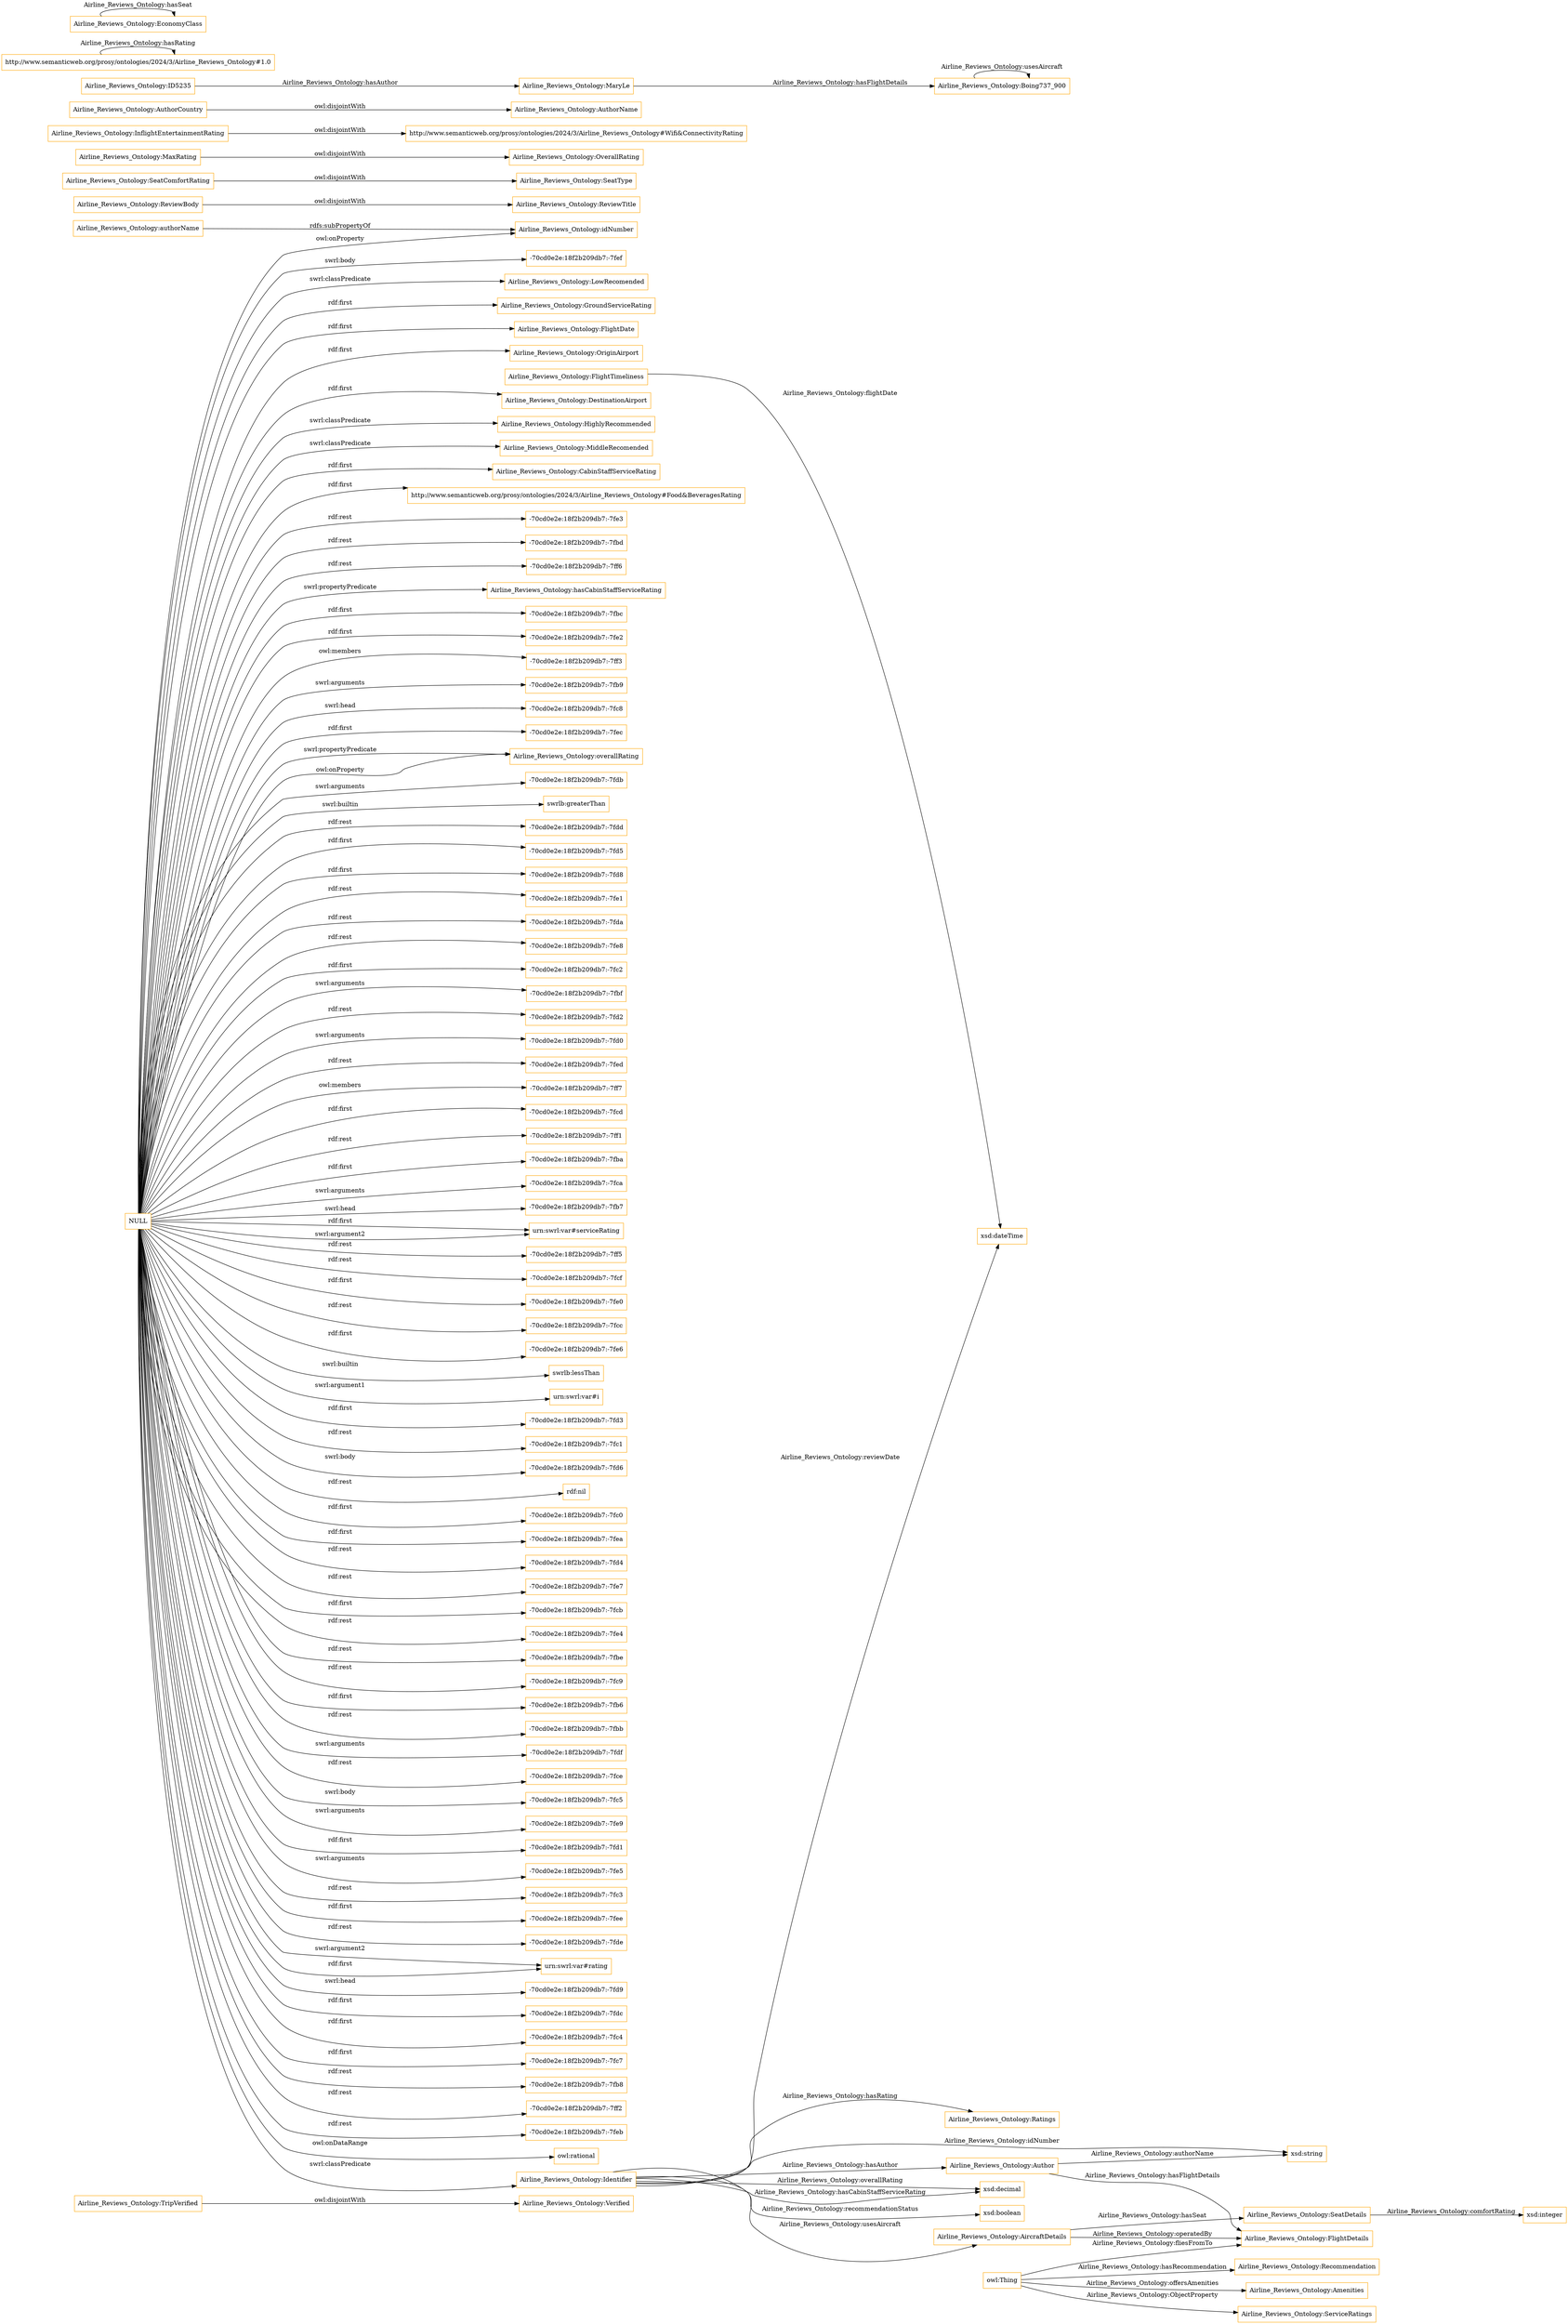 digraph ar2dtool_diagram { 
rankdir=LR;
size="1501"
node [shape = rectangle, color="orange"]; "Airline_Reviews_Ontology:Verified" "Airline_Reviews_Ontology:LowRecomended" "Airline_Reviews_Ontology:ReviewBody" "Airline_Reviews_Ontology:GroundServiceRating" "Airline_Reviews_Ontology:FlightDate" "Airline_Reviews_Ontology:FlightDetails" "Airline_Reviews_Ontology:ServiceRatings" "Airline_Reviews_Ontology:SeatDetails" "Airline_Reviews_Ontology:OriginAirport" "Airline_Reviews_Ontology:SeatComfortRating" "Airline_Reviews_Ontology:OverallRating" "Airline_Reviews_Ontology:SeatType" "Airline_Reviews_Ontology:FlightTimeliness" "http://www.semanticweb.org/prosy/ontologies/2024/3/Airline_Reviews_Ontology#Wifi&ConnectivityRating" "Airline_Reviews_Ontology:Identifier" "Airline_Reviews_Ontology:DestinationAirport" "Airline_Reviews_Ontology:HighlyRecommended" "Airline_Reviews_Ontology:Recommendation" "Airline_Reviews_Ontology:ReviewTitle" "Airline_Reviews_Ontology:Amenities" "Airline_Reviews_Ontology:Ratings" "Airline_Reviews_Ontology:MiddleRecomended" "Airline_Reviews_Ontology:CabinStaffServiceRating" "Airline_Reviews_Ontology:MaxRating" "Airline_Reviews_Ontology:Author" "Airline_Reviews_Ontology:InflightEntertainmentRating" "Airline_Reviews_Ontology:TripVerified" "Airline_Reviews_Ontology:AircraftDetails" "Airline_Reviews_Ontology:AuthorCountry" "Airline_Reviews_Ontology:AuthorName" "http://www.semanticweb.org/prosy/ontologies/2024/3/Airline_Reviews_Ontology#Food&BeveragesRating" ; /*classes style*/
	"NULL" -> "-70cd0e2e:18f2b209db7:-7fe3" [ label = "rdf:rest" ];
	"NULL" -> "-70cd0e2e:18f2b209db7:-7fbd" [ label = "rdf:rest" ];
	"NULL" -> "Airline_Reviews_Ontology:DestinationAirport" [ label = "rdf:first" ];
	"NULL" -> "-70cd0e2e:18f2b209db7:-7ff6" [ label = "rdf:rest" ];
	"NULL" -> "Airline_Reviews_Ontology:hasCabinStaffServiceRating" [ label = "swrl:propertyPredicate" ];
	"NULL" -> "-70cd0e2e:18f2b209db7:-7fbc" [ label = "rdf:first" ];
	"NULL" -> "-70cd0e2e:18f2b209db7:-7fe2" [ label = "rdf:first" ];
	"NULL" -> "-70cd0e2e:18f2b209db7:-7ff3" [ label = "owl:members" ];
	"NULL" -> "-70cd0e2e:18f2b209db7:-7fb9" [ label = "swrl:arguments" ];
	"NULL" -> "-70cd0e2e:18f2b209db7:-7fc8" [ label = "swrl:head" ];
	"NULL" -> "-70cd0e2e:18f2b209db7:-7fec" [ label = "rdf:first" ];
	"NULL" -> "Airline_Reviews_Ontology:overallRating" [ label = "swrl:propertyPredicate" ];
	"NULL" -> "Airline_Reviews_Ontology:CabinStaffServiceRating" [ label = "rdf:first" ];
	"NULL" -> "-70cd0e2e:18f2b209db7:-7fdb" [ label = "swrl:arguments" ];
	"NULL" -> "swrlb:greaterThan" [ label = "swrl:builtin" ];
	"NULL" -> "-70cd0e2e:18f2b209db7:-7fdd" [ label = "rdf:rest" ];
	"NULL" -> "-70cd0e2e:18f2b209db7:-7fd5" [ label = "rdf:first" ];
	"NULL" -> "-70cd0e2e:18f2b209db7:-7fd8" [ label = "rdf:first" ];
	"NULL" -> "Airline_Reviews_Ontology:OriginAirport" [ label = "rdf:first" ];
	"NULL" -> "-70cd0e2e:18f2b209db7:-7fe1" [ label = "rdf:rest" ];
	"NULL" -> "-70cd0e2e:18f2b209db7:-7fda" [ label = "rdf:rest" ];
	"NULL" -> "-70cd0e2e:18f2b209db7:-7fe8" [ label = "rdf:rest" ];
	"NULL" -> "-70cd0e2e:18f2b209db7:-7fc2" [ label = "rdf:first" ];
	"NULL" -> "-70cd0e2e:18f2b209db7:-7fbf" [ label = "swrl:arguments" ];
	"NULL" -> "-70cd0e2e:18f2b209db7:-7fd2" [ label = "rdf:rest" ];
	"NULL" -> "-70cd0e2e:18f2b209db7:-7fd0" [ label = "swrl:arguments" ];
	"NULL" -> "-70cd0e2e:18f2b209db7:-7fed" [ label = "rdf:rest" ];
	"NULL" -> "-70cd0e2e:18f2b209db7:-7ff7" [ label = "owl:members" ];
	"NULL" -> "-70cd0e2e:18f2b209db7:-7fcd" [ label = "rdf:first" ];
	"NULL" -> "-70cd0e2e:18f2b209db7:-7ff1" [ label = "rdf:rest" ];
	"NULL" -> "http://www.semanticweb.org/prosy/ontologies/2024/3/Airline_Reviews_Ontology#Food&BeveragesRating" [ label = "rdf:first" ];
	"NULL" -> "Airline_Reviews_Ontology:HighlyRecommended" [ label = "swrl:classPredicate" ];
	"NULL" -> "-70cd0e2e:18f2b209db7:-7fba" [ label = "rdf:first" ];
	"NULL" -> "-70cd0e2e:18f2b209db7:-7fca" [ label = "swrl:arguments" ];
	"NULL" -> "-70cd0e2e:18f2b209db7:-7fb7" [ label = "swrl:head" ];
	"NULL" -> "Airline_Reviews_Ontology:MiddleRecomended" [ label = "swrl:classPredicate" ];
	"NULL" -> "urn:swrl:var#serviceRating" [ label = "swrl:argument2" ];
	"NULL" -> "Airline_Reviews_Ontology:overallRating" [ label = "owl:onProperty" ];
	"NULL" -> "-70cd0e2e:18f2b209db7:-7ff5" [ label = "rdf:rest" ];
	"NULL" -> "-70cd0e2e:18f2b209db7:-7fcf" [ label = "rdf:rest" ];
	"NULL" -> "-70cd0e2e:18f2b209db7:-7fe0" [ label = "rdf:first" ];
	"NULL" -> "-70cd0e2e:18f2b209db7:-7fcc" [ label = "rdf:rest" ];
	"NULL" -> "-70cd0e2e:18f2b209db7:-7fe6" [ label = "rdf:first" ];
	"NULL" -> "swrlb:lessThan" [ label = "swrl:builtin" ];
	"NULL" -> "urn:swrl:var#i" [ label = "swrl:argument1" ];
	"NULL" -> "-70cd0e2e:18f2b209db7:-7fd3" [ label = "rdf:first" ];
	"NULL" -> "-70cd0e2e:18f2b209db7:-7fc1" [ label = "rdf:rest" ];
	"NULL" -> "-70cd0e2e:18f2b209db7:-7fd6" [ label = "swrl:body" ];
	"NULL" -> "rdf:nil" [ label = "rdf:rest" ];
	"NULL" -> "-70cd0e2e:18f2b209db7:-7fc0" [ label = "rdf:first" ];
	"NULL" -> "-70cd0e2e:18f2b209db7:-7fea" [ label = "rdf:first" ];
	"NULL" -> "-70cd0e2e:18f2b209db7:-7fd4" [ label = "rdf:rest" ];
	"NULL" -> "-70cd0e2e:18f2b209db7:-7fe7" [ label = "rdf:rest" ];
	"NULL" -> "-70cd0e2e:18f2b209db7:-7fcb" [ label = "rdf:first" ];
	"NULL" -> "Airline_Reviews_Ontology:FlightDate" [ label = "rdf:first" ];
	"NULL" -> "-70cd0e2e:18f2b209db7:-7fe4" [ label = "rdf:rest" ];
	"NULL" -> "-70cd0e2e:18f2b209db7:-7fbe" [ label = "rdf:rest" ];
	"NULL" -> "-70cd0e2e:18f2b209db7:-7fc9" [ label = "rdf:rest" ];
	"NULL" -> "-70cd0e2e:18f2b209db7:-7fb6" [ label = "rdf:first" ];
	"NULL" -> "-70cd0e2e:18f2b209db7:-7fbb" [ label = "rdf:rest" ];
	"NULL" -> "-70cd0e2e:18f2b209db7:-7fdf" [ label = "swrl:arguments" ];
	"NULL" -> "-70cd0e2e:18f2b209db7:-7fce" [ label = "rdf:rest" ];
	"NULL" -> "-70cd0e2e:18f2b209db7:-7fc5" [ label = "swrl:body" ];
	"NULL" -> "-70cd0e2e:18f2b209db7:-7fe9" [ label = "swrl:arguments" ];
	"NULL" -> "-70cd0e2e:18f2b209db7:-7fd1" [ label = "rdf:first" ];
	"NULL" -> "-70cd0e2e:18f2b209db7:-7fe5" [ label = "swrl:arguments" ];
	"NULL" -> "Airline_Reviews_Ontology:LowRecomended" [ label = "swrl:classPredicate" ];
	"NULL" -> "-70cd0e2e:18f2b209db7:-7fc3" [ label = "rdf:rest" ];
	"NULL" -> "-70cd0e2e:18f2b209db7:-7fee" [ label = "rdf:first" ];
	"NULL" -> "-70cd0e2e:18f2b209db7:-7fde" [ label = "rdf:rest" ];
	"NULL" -> "urn:swrl:var#rating" [ label = "rdf:first" ];
	"NULL" -> "-70cd0e2e:18f2b209db7:-7fd9" [ label = "swrl:head" ];
	"NULL" -> "-70cd0e2e:18f2b209db7:-7fdc" [ label = "rdf:first" ];
	"NULL" -> "Airline_Reviews_Ontology:GroundServiceRating" [ label = "rdf:first" ];
	"NULL" -> "urn:swrl:var#rating" [ label = "swrl:argument2" ];
	"NULL" -> "Airline_Reviews_Ontology:Identifier" [ label = "swrl:classPredicate" ];
	"NULL" -> "urn:swrl:var#serviceRating" [ label = "rdf:first" ];
	"NULL" -> "-70cd0e2e:18f2b209db7:-7fc4" [ label = "rdf:first" ];
	"NULL" -> "-70cd0e2e:18f2b209db7:-7fc7" [ label = "rdf:first" ];
	"NULL" -> "-70cd0e2e:18f2b209db7:-7fb8" [ label = "rdf:rest" ];
	"NULL" -> "-70cd0e2e:18f2b209db7:-7ff2" [ label = "rdf:rest" ];
	"NULL" -> "-70cd0e2e:18f2b209db7:-7feb" [ label = "rdf:rest" ];
	"NULL" -> "owl:rational" [ label = "owl:onDataRange" ];
	"NULL" -> "-70cd0e2e:18f2b209db7:-7fef" [ label = "swrl:body" ];
	"NULL" -> "Airline_Reviews_Ontology:idNumber" [ label = "owl:onProperty" ];
	"Airline_Reviews_Ontology:ReviewBody" -> "Airline_Reviews_Ontology:ReviewTitle" [ label = "owl:disjointWith" ];
	"Airline_Reviews_Ontology:SeatComfortRating" -> "Airline_Reviews_Ontology:SeatType" [ label = "owl:disjointWith" ];
	"Airline_Reviews_Ontology:Boing737_900" -> "Airline_Reviews_Ontology:Boing737_900" [ label = "Airline_Reviews_Ontology:usesAircraft" ];
	"Airline_Reviews_Ontology:authorName" -> "Airline_Reviews_Ontology:idNumber" [ label = "rdfs:subPropertyOf" ];
	"Airline_Reviews_Ontology:AuthorCountry" -> "Airline_Reviews_Ontology:AuthorName" [ label = "owl:disjointWith" ];
	"Airline_Reviews_Ontology:ID5235" -> "Airline_Reviews_Ontology:MaryLe" [ label = "Airline_Reviews_Ontology:hasAuthor" ];
	"Airline_Reviews_Ontology:TripVerified" -> "Airline_Reviews_Ontology:Verified" [ label = "owl:disjointWith" ];
	"Airline_Reviews_Ontology:MaxRating" -> "Airline_Reviews_Ontology:OverallRating" [ label = "owl:disjointWith" ];
	"http://www.semanticweb.org/prosy/ontologies/2024/3/Airline_Reviews_Ontology#1.0" -> "http://www.semanticweb.org/prosy/ontologies/2024/3/Airline_Reviews_Ontology#1.0" [ label = "Airline_Reviews_Ontology:hasRating" ];
	"Airline_Reviews_Ontology:MaryLe" -> "Airline_Reviews_Ontology:Boing737_900" [ label = "Airline_Reviews_Ontology:hasFlightDetails" ];
	"Airline_Reviews_Ontology:EconomyClass" -> "Airline_Reviews_Ontology:EconomyClass" [ label = "Airline_Reviews_Ontology:hasSeat" ];
	"Airline_Reviews_Ontology:InflightEntertainmentRating" -> "http://www.semanticweb.org/prosy/ontologies/2024/3/Airline_Reviews_Ontology#Wifi&ConnectivityRating" [ label = "owl:disjointWith" ];
	"Airline_Reviews_Ontology:AircraftDetails" -> "Airline_Reviews_Ontology:SeatDetails" [ label = "Airline_Reviews_Ontology:hasSeat" ];
	"Airline_Reviews_Ontology:Identifier" -> "xsd:boolean" [ label = "Airline_Reviews_Ontology:recommendationStatus" ];
	"Airline_Reviews_Ontology:FlightTimeliness" -> "xsd:dateTime" [ label = "Airline_Reviews_Ontology:flightDate" ];
	"Airline_Reviews_Ontology:Identifier" -> "xsd:string" [ label = "Airline_Reviews_Ontology:idNumber" ];
	"Airline_Reviews_Ontology:Identifier" -> "xsd:decimal" [ label = "Airline_Reviews_Ontology:overallRating" ];
	"Airline_Reviews_Ontology:Identifier" -> "xsd:dateTime" [ label = "Airline_Reviews_Ontology:reviewDate" ];
	"owl:Thing" -> "Airline_Reviews_Ontology:Recommendation" [ label = "Airline_Reviews_Ontology:hasRecommendation" ];
	"Airline_Reviews_Ontology:Author" -> "xsd:string" [ label = "Airline_Reviews_Ontology:authorName" ];
	"owl:Thing" -> "Airline_Reviews_Ontology:Amenities" [ label = "Airline_Reviews_Ontology:offersAmenities" ];
	"owl:Thing" -> "Airline_Reviews_Ontology:FlightDetails" [ label = "Airline_Reviews_Ontology:fliesFromTo" ];
	"Airline_Reviews_Ontology:Author" -> "Airline_Reviews_Ontology:FlightDetails" [ label = "Airline_Reviews_Ontology:hasFlightDetails" ];
	"Airline_Reviews_Ontology:Identifier" -> "Airline_Reviews_Ontology:Author" [ label = "Airline_Reviews_Ontology:hasAuthor" ];
	"Airline_Reviews_Ontology:AircraftDetails" -> "Airline_Reviews_Ontology:FlightDetails" [ label = "Airline_Reviews_Ontology:operatedBy" ];
	"Airline_Reviews_Ontology:Identifier" -> "Airline_Reviews_Ontology:AircraftDetails" [ label = "Airline_Reviews_Ontology:usesAircraft" ];
	"Airline_Reviews_Ontology:SeatDetails" -> "xsd:integer" [ label = "Airline_Reviews_Ontology:comfortRating" ];
	"Airline_Reviews_Ontology:Identifier" -> "xsd:decimal" [ label = "Airline_Reviews_Ontology:hasCabinStaffServiceRating" ];
	"owl:Thing" -> "Airline_Reviews_Ontology:ServiceRatings" [ label = "Airline_Reviews_Ontology:ObjectProperty" ];
	"Airline_Reviews_Ontology:Identifier" -> "Airline_Reviews_Ontology:Ratings" [ label = "Airline_Reviews_Ontology:hasRating" ];

}
